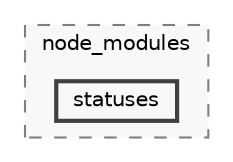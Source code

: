 digraph "backend/node_modules/statuses"
{
 // LATEX_PDF_SIZE
  bgcolor="transparent";
  edge [fontname=Helvetica,fontsize=10,labelfontname=Helvetica,labelfontsize=10];
  node [fontname=Helvetica,fontsize=10,shape=box,height=0.2,width=0.4];
  compound=true
  subgraph clusterdir_86dbea9de526ba50b112ba867d8b4b1f {
    graph [ bgcolor="#f8f8f8", pencolor="grey50", label="node_modules", fontname=Helvetica,fontsize=10 style="filled,dashed", URL="dir_86dbea9de526ba50b112ba867d8b4b1f.html",tooltip=""]
  dir_f2f16af3df10d9b8e14d3c6fa52cbcbd [label="statuses", fillcolor="#f8f8f8", color="grey25", style="filled,bold", URL="dir_f2f16af3df10d9b8e14d3c6fa52cbcbd.html",tooltip=""];
  }
}
